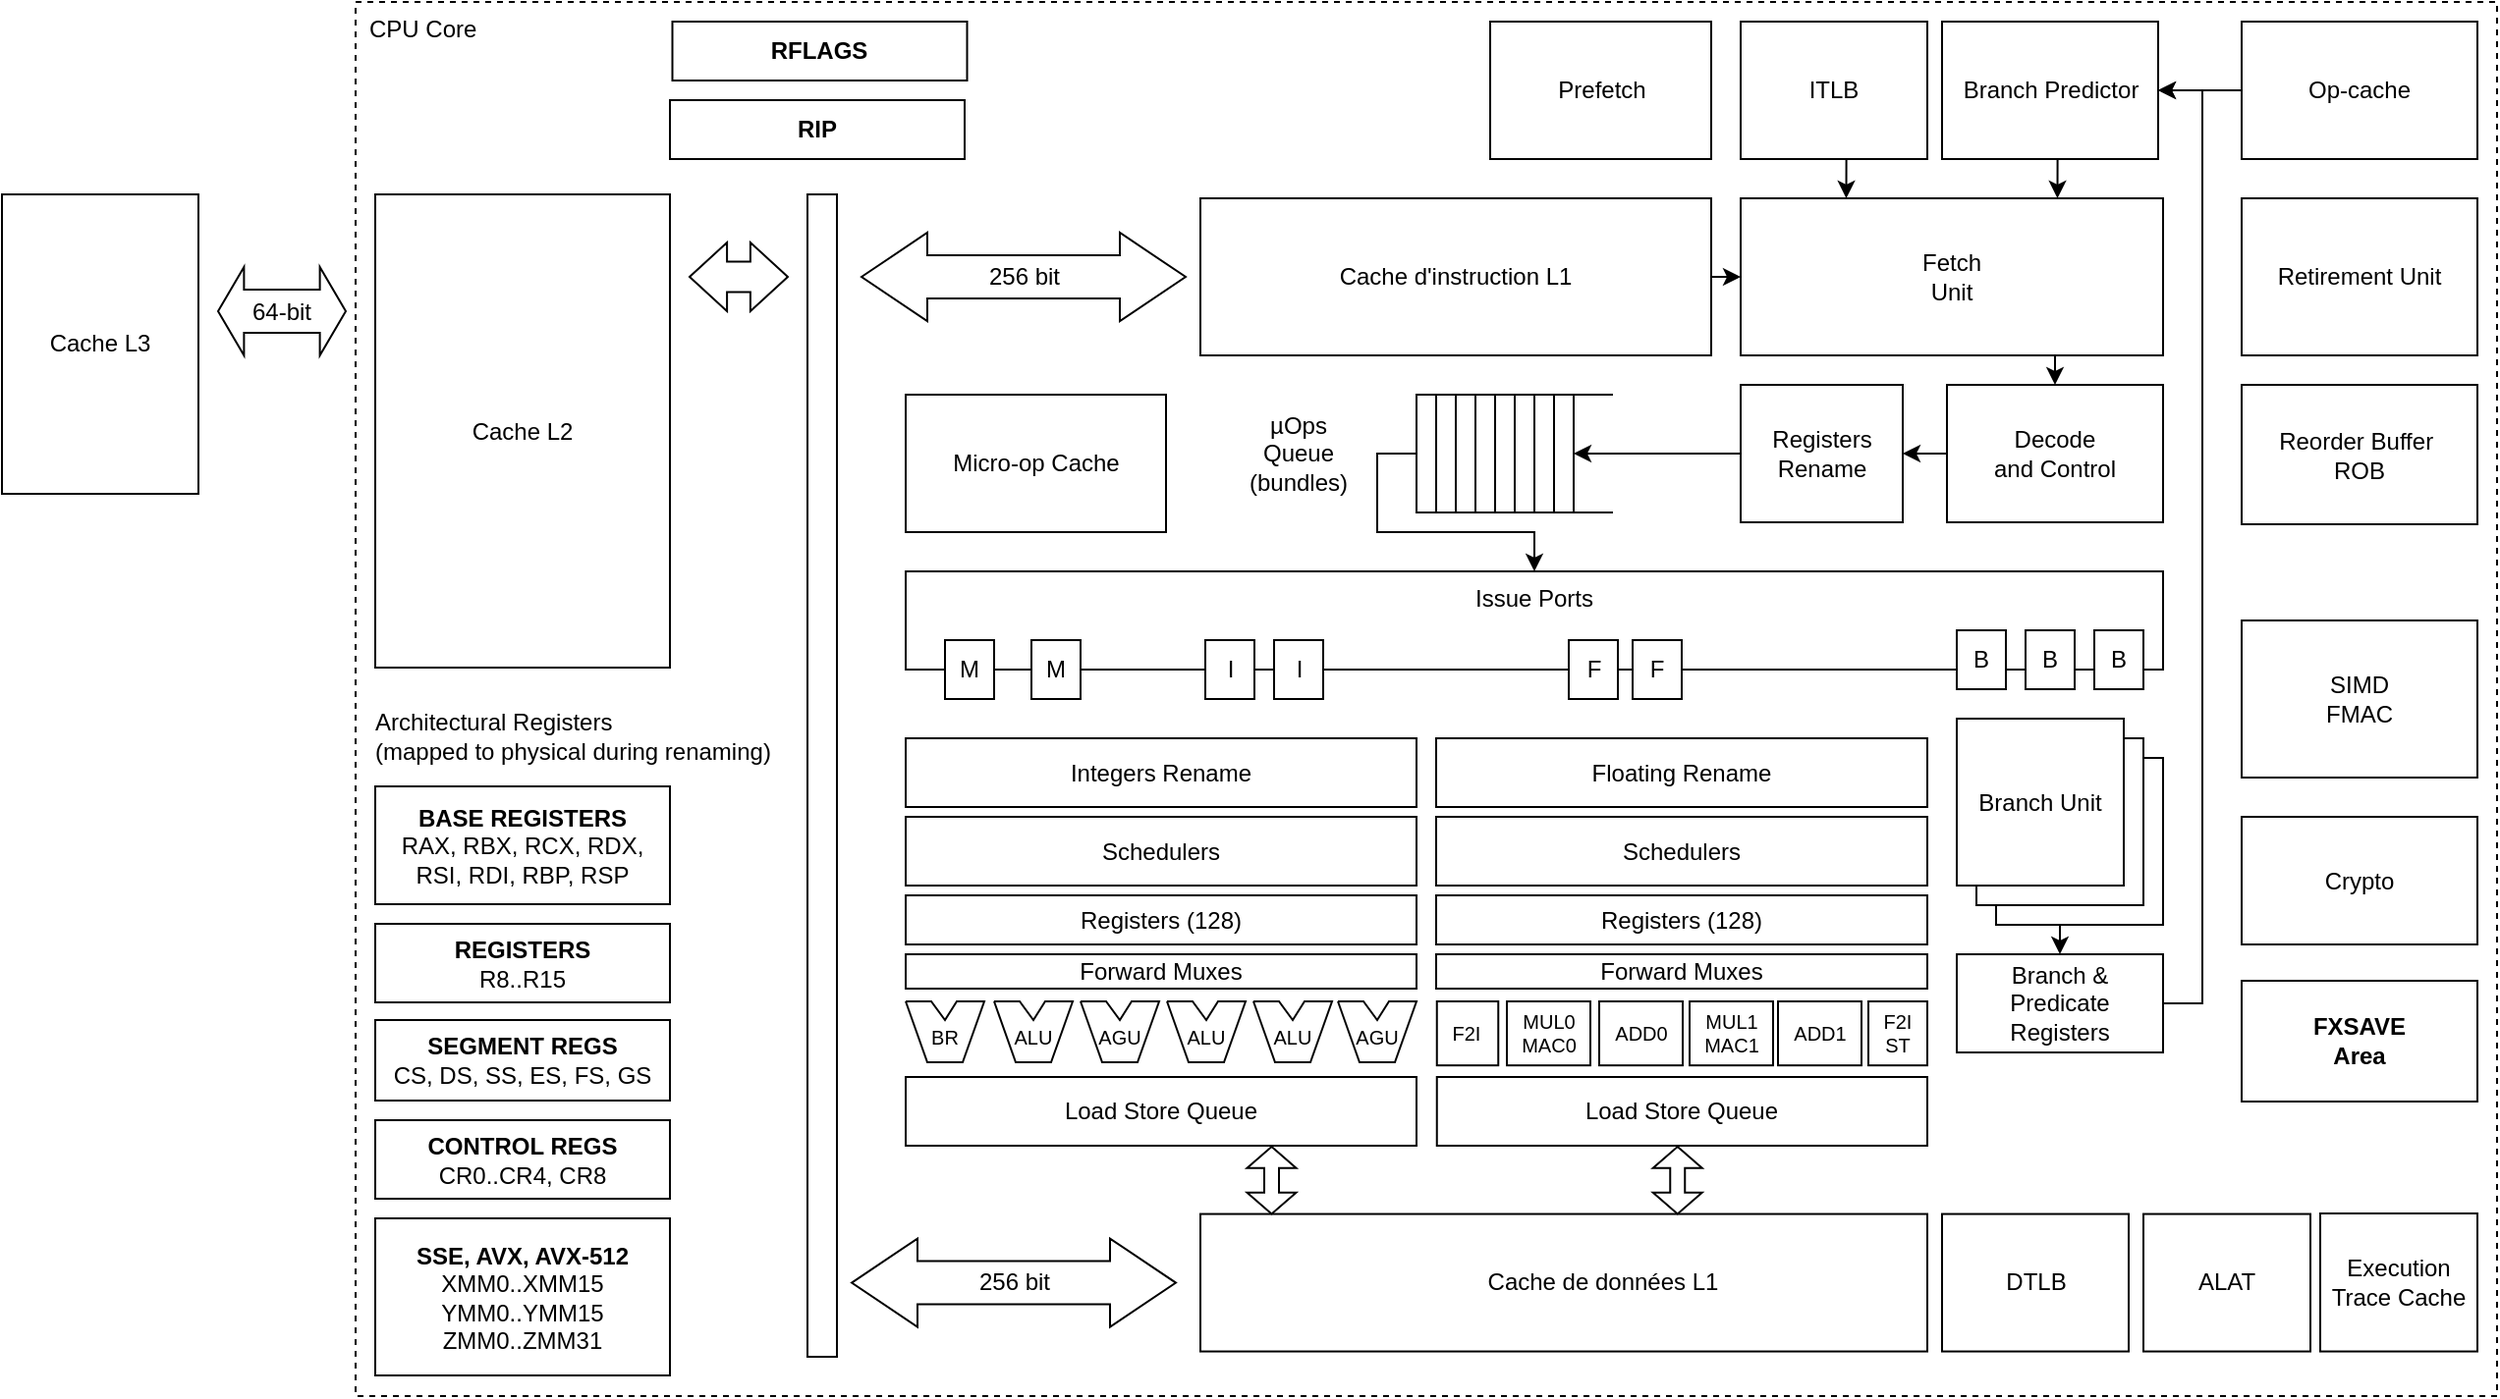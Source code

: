 <mxfile version="22.1.16" type="device">
  <diagram name="Page-1" id="zro0emLVEmSirTkZk-wk">
    <mxGraphModel dx="4234" dy="1686" grid="1" gridSize="10" guides="1" tooltips="1" connect="1" arrows="1" fold="1" page="1" pageScale="1" pageWidth="1400" pageHeight="730" math="0" shadow="0">
      <root>
        <mxCell id="0" />
        <mxCell id="1" parent="0" />
        <mxCell id="pZcMMnkivcK33c107RNE-1" value="CPU Core" style="rounded=0;whiteSpace=wrap;html=1;fillColor=none;dashed=1;align=left;verticalAlign=top;spacingLeft=5;" parent="1" vertex="1">
          <mxGeometry x="-2600" y="-720" width="1090" height="710" as="geometry" />
        </mxCell>
        <mxCell id="pZcMMnkivcK33c107RNE-2" style="edgeStyle=orthogonalEdgeStyle;rounded=0;orthogonalLoop=1;jettySize=auto;html=1;exitX=0.25;exitY=1;exitDx=0;exitDy=0;entryX=0.5;entryY=0;entryDx=0;entryDy=0;" parent="1" source="pZcMMnkivcK33c107RNE-3" target="pZcMMnkivcK33c107RNE-30" edge="1">
          <mxGeometry relative="1" as="geometry" />
        </mxCell>
        <mxCell id="pZcMMnkivcK33c107RNE-3" value="Branch Unit" style="rounded=0;whiteSpace=wrap;html=1;" parent="1" vertex="1">
          <mxGeometry x="-1765" y="-335" width="85" height="85" as="geometry" />
        </mxCell>
        <mxCell id="pZcMMnkivcK33c107RNE-4" value="Branch Unit" style="rounded=0;whiteSpace=wrap;html=1;" parent="1" vertex="1">
          <mxGeometry x="-1775" y="-345" width="85" height="85" as="geometry" />
        </mxCell>
        <mxCell id="pZcMMnkivcK33c107RNE-5" value="&lt;b&gt;BASE REGISTERS&lt;/b&gt;&lt;br&gt;RAX, RBX, RCX, RDX, &lt;br&gt;RSI, RDI, RBP, RSP" style="rounded=0;whiteSpace=wrap;html=1;" parent="1" vertex="1">
          <mxGeometry x="-2590" y="-320.5" width="150" height="60" as="geometry" />
        </mxCell>
        <mxCell id="pZcMMnkivcK33c107RNE-6" value="&lt;b&gt;REGISTERS&lt;/b&gt;&lt;br&gt;R8..R15" style="rounded=0;whiteSpace=wrap;html=1;" parent="1" vertex="1">
          <mxGeometry x="-2590" y="-250.5" width="150" height="40" as="geometry" />
        </mxCell>
        <mxCell id="pZcMMnkivcK33c107RNE-7" value="&lt;b&gt;SEGMENT REGS&lt;/b&gt;&lt;br&gt;CS, DS, SS, ES, FS, GS" style="rounded=0;whiteSpace=wrap;html=1;" parent="1" vertex="1">
          <mxGeometry x="-2590" y="-201.5" width="150" height="41" as="geometry" />
        </mxCell>
        <mxCell id="pZcMMnkivcK33c107RNE-8" value="&lt;b&gt;CONTROL REGS&lt;/b&gt;&lt;br&gt;CR0..CR4, CR8" style="rounded=0;whiteSpace=wrap;html=1;" parent="1" vertex="1">
          <mxGeometry x="-2590" y="-150.5" width="150" height="40" as="geometry" />
        </mxCell>
        <mxCell id="pZcMMnkivcK33c107RNE-9" value="&lt;b&gt;RIP&lt;br&gt;&lt;/b&gt;" style="rounded=0;whiteSpace=wrap;html=1;" parent="1" vertex="1">
          <mxGeometry x="-2440" y="-670" width="150" height="30" as="geometry" />
        </mxCell>
        <mxCell id="pZcMMnkivcK33c107RNE-10" value="&lt;b&gt;RFLAGS&lt;br&gt;&lt;/b&gt;" style="rounded=0;whiteSpace=wrap;html=1;" parent="1" vertex="1">
          <mxGeometry x="-2438.75" y="-710" width="150" height="30" as="geometry" />
        </mxCell>
        <mxCell id="pZcMMnkivcK33c107RNE-11" value="256 bit" style="shape=doubleArrow;whiteSpace=wrap;html=1;arrowWidth=0.49;arrowSize=0.203;" parent="1" vertex="1">
          <mxGeometry x="-2342.5" y="-602.5" width="165" height="45" as="geometry" />
        </mxCell>
        <mxCell id="pZcMMnkivcK33c107RNE-12" style="edgeStyle=orthogonalEdgeStyle;rounded=0;orthogonalLoop=1;jettySize=auto;html=1;exitX=1;exitY=0.5;exitDx=0;exitDy=0;entryX=0;entryY=0.5;entryDx=0;entryDy=0;" parent="1" source="pZcMMnkivcK33c107RNE-13" target="pZcMMnkivcK33c107RNE-18" edge="1">
          <mxGeometry relative="1" as="geometry" />
        </mxCell>
        <mxCell id="pZcMMnkivcK33c107RNE-13" value="Cache d&#39;instruction L1" style="rounded=0;whiteSpace=wrap;html=1;" parent="1" vertex="1">
          <mxGeometry x="-2170" y="-620" width="260" height="80" as="geometry" />
        </mxCell>
        <mxCell id="pZcMMnkivcK33c107RNE-14" value="Cache L2" style="rounded=0;whiteSpace=wrap;html=1;" parent="1" vertex="1">
          <mxGeometry x="-2590" y="-622" width="150" height="241" as="geometry" />
        </mxCell>
        <mxCell id="pZcMMnkivcK33c107RNE-15" value="&lt;blockquote style=&quot;margin: 0 0 0 40px; border: none; padding: 0px;&quot;&gt;Cache de données L1&lt;/blockquote&gt;" style="rounded=0;whiteSpace=wrap;html=1;" parent="1" vertex="1">
          <mxGeometry x="-2170" y="-102.72" width="370" height="70" as="geometry" />
        </mxCell>
        <mxCell id="pZcMMnkivcK33c107RNE-16" value="ALAT" style="rounded=0;whiteSpace=wrap;html=1;" parent="1" vertex="1">
          <mxGeometry x="-1690" y="-102.72" width="85" height="70" as="geometry" />
        </mxCell>
        <mxCell id="pZcMMnkivcK33c107RNE-17" style="edgeStyle=orthogonalEdgeStyle;rounded=0;orthogonalLoop=1;jettySize=auto;html=1;exitX=0.75;exitY=1;exitDx=0;exitDy=0;entryX=0.5;entryY=0;entryDx=0;entryDy=0;" parent="1" source="pZcMMnkivcK33c107RNE-18" target="pZcMMnkivcK33c107RNE-28" edge="1">
          <mxGeometry relative="1" as="geometry" />
        </mxCell>
        <mxCell id="pZcMMnkivcK33c107RNE-18" value="Fetch&lt;br&gt;Unit" style="rounded=0;whiteSpace=wrap;html=1;" parent="1" vertex="1">
          <mxGeometry x="-1895" y="-620" width="215" height="80" as="geometry" />
        </mxCell>
        <mxCell id="pZcMMnkivcK33c107RNE-19" style="edgeStyle=orthogonalEdgeStyle;rounded=0;orthogonalLoop=1;jettySize=auto;html=1;exitX=0.5;exitY=1;exitDx=0;exitDy=0;entryX=0.75;entryY=0;entryDx=0;entryDy=0;" parent="1" source="pZcMMnkivcK33c107RNE-20" target="pZcMMnkivcK33c107RNE-18" edge="1">
          <mxGeometry relative="1" as="geometry" />
        </mxCell>
        <mxCell id="pZcMMnkivcK33c107RNE-20" value="Branch Predictor" style="rounded=0;whiteSpace=wrap;html=1;" parent="1" vertex="1">
          <mxGeometry x="-1792.5" y="-710" width="110" height="70" as="geometry" />
        </mxCell>
        <mxCell id="pZcMMnkivcK33c107RNE-21" value="Cache L3" style="rounded=0;whiteSpace=wrap;html=1;" parent="1" vertex="1">
          <mxGeometry x="-2780" y="-622" width="100" height="152.5" as="geometry" />
        </mxCell>
        <mxCell id="pZcMMnkivcK33c107RNE-22" value="Branch Unit" style="rounded=0;whiteSpace=wrap;html=1;" parent="1" vertex="1">
          <mxGeometry x="-1785" y="-355" width="85" height="85" as="geometry" />
        </mxCell>
        <mxCell id="pZcMMnkivcK33c107RNE-23" value="Issue Ports" style="rounded=0;whiteSpace=wrap;html=1;verticalAlign=top;" parent="1" vertex="1">
          <mxGeometry x="-2320" y="-430" width="640" height="50" as="geometry" />
        </mxCell>
        <mxCell id="pZcMMnkivcK33c107RNE-24" style="edgeStyle=orthogonalEdgeStyle;rounded=0;orthogonalLoop=1;jettySize=auto;html=1;exitX=0.5;exitY=1;exitDx=0;exitDy=0;entryX=0.25;entryY=0;entryDx=0;entryDy=0;" parent="1" source="pZcMMnkivcK33c107RNE-25" target="pZcMMnkivcK33c107RNE-18" edge="1">
          <mxGeometry relative="1" as="geometry" />
        </mxCell>
        <mxCell id="pZcMMnkivcK33c107RNE-25" value="ITLB" style="rounded=0;whiteSpace=wrap;html=1;" parent="1" vertex="1">
          <mxGeometry x="-1895" y="-710" width="95" height="70" as="geometry" />
        </mxCell>
        <mxCell id="pZcMMnkivcK33c107RNE-26" style="edgeStyle=orthogonalEdgeStyle;rounded=0;orthogonalLoop=1;jettySize=auto;html=1;exitX=0;exitY=0.5;exitDx=0;exitDy=0;entryX=1;entryY=0.5;entryDx=0;entryDy=0;" parent="1" source="pZcMMnkivcK33c107RNE-54" target="pZcMMnkivcK33c107RNE-50" edge="1">
          <mxGeometry relative="1" as="geometry" />
        </mxCell>
        <mxCell id="pZcMMnkivcK33c107RNE-27" style="edgeStyle=orthogonalEdgeStyle;rounded=0;orthogonalLoop=1;jettySize=auto;html=1;exitX=0;exitY=0.5;exitDx=0;exitDy=0;entryX=1;entryY=0.5;entryDx=0;entryDy=0;" parent="1" source="pZcMMnkivcK33c107RNE-28" target="pZcMMnkivcK33c107RNE-54" edge="1">
          <mxGeometry relative="1" as="geometry" />
        </mxCell>
        <mxCell id="pZcMMnkivcK33c107RNE-28" value="Decode&lt;br&gt;and Control" style="rounded=0;whiteSpace=wrap;html=1;" parent="1" vertex="1">
          <mxGeometry x="-1790" y="-525" width="110" height="70" as="geometry" />
        </mxCell>
        <mxCell id="pZcMMnkivcK33c107RNE-29" style="edgeStyle=orthogonalEdgeStyle;rounded=0;orthogonalLoop=1;jettySize=auto;html=1;exitX=1;exitY=0.5;exitDx=0;exitDy=0;entryX=1;entryY=0.5;entryDx=0;entryDy=0;" parent="1" source="pZcMMnkivcK33c107RNE-30" target="pZcMMnkivcK33c107RNE-20" edge="1">
          <mxGeometry relative="1" as="geometry" />
        </mxCell>
        <mxCell id="pZcMMnkivcK33c107RNE-30" value="Branch &amp;amp; Predicate&lt;br&gt;Registers" style="rounded=0;whiteSpace=wrap;html=1;" parent="1" vertex="1">
          <mxGeometry x="-1785" y="-235" width="105" height="50" as="geometry" />
        </mxCell>
        <mxCell id="pZcMMnkivcK33c107RNE-31" value="B" style="rounded=0;whiteSpace=wrap;html=1;" parent="1" vertex="1">
          <mxGeometry x="-1785" y="-400" width="25" height="30" as="geometry" />
        </mxCell>
        <mxCell id="pZcMMnkivcK33c107RNE-32" value="B" style="rounded=0;whiteSpace=wrap;html=1;" parent="1" vertex="1">
          <mxGeometry x="-1750" y="-400" width="25" height="30" as="geometry" />
        </mxCell>
        <mxCell id="pZcMMnkivcK33c107RNE-33" value="B" style="rounded=0;whiteSpace=wrap;html=1;" parent="1" vertex="1">
          <mxGeometry x="-1715" y="-400" width="25" height="30" as="geometry" />
        </mxCell>
        <mxCell id="pZcMMnkivcK33c107RNE-34" value="M" style="rounded=0;whiteSpace=wrap;html=1;" parent="1" vertex="1">
          <mxGeometry x="-2300" y="-395" width="25" height="30" as="geometry" />
        </mxCell>
        <mxCell id="pZcMMnkivcK33c107RNE-35" value="M" style="rounded=0;whiteSpace=wrap;html=1;" parent="1" vertex="1">
          <mxGeometry x="-2256" y="-395" width="25" height="30" as="geometry" />
        </mxCell>
        <mxCell id="pZcMMnkivcK33c107RNE-36" value="I" style="rounded=0;whiteSpace=wrap;html=1;" parent="1" vertex="1">
          <mxGeometry x="-2167.5" y="-395" width="25" height="30" as="geometry" />
        </mxCell>
        <mxCell id="pZcMMnkivcK33c107RNE-37" value="I" style="rounded=0;whiteSpace=wrap;html=1;" parent="1" vertex="1">
          <mxGeometry x="-2132.5" y="-395" width="25" height="30" as="geometry" />
        </mxCell>
        <mxCell id="pZcMMnkivcK33c107RNE-38" value="F" style="rounded=0;whiteSpace=wrap;html=1;" parent="1" vertex="1">
          <mxGeometry x="-1982.5" y="-395" width="25" height="30" as="geometry" />
        </mxCell>
        <mxCell id="pZcMMnkivcK33c107RNE-39" value="F" style="rounded=0;whiteSpace=wrap;html=1;" parent="1" vertex="1">
          <mxGeometry x="-1950" y="-395" width="25" height="30" as="geometry" />
        </mxCell>
        <mxCell id="pZcMMnkivcK33c107RNE-40" value="64-bit" style="shape=doubleArrow;whiteSpace=wrap;html=1;arrowWidth=0.49;arrowSize=0.203;" parent="1" vertex="1">
          <mxGeometry x="-2670" y="-585" width="65" height="45" as="geometry" />
        </mxCell>
        <mxCell id="pZcMMnkivcK33c107RNE-41" value="&lt;b&gt;FXSAVE&lt;br&gt;Area&lt;br&gt;&lt;/b&gt;" style="rounded=0;whiteSpace=wrap;html=1;" parent="1" vertex="1">
          <mxGeometry x="-1640" y="-221.5" width="120" height="61.5" as="geometry" />
        </mxCell>
        <mxCell id="pZcMMnkivcK33c107RNE-42" value="" style="group" parent="1" vertex="1" connectable="0">
          <mxGeometry x="-2060" y="-520" width="80" height="60" as="geometry" />
        </mxCell>
        <mxCell id="pZcMMnkivcK33c107RNE-43" value="" style="rounded=0;whiteSpace=wrap;html=1;" parent="pZcMMnkivcK33c107RNE-42" vertex="1">
          <mxGeometry width="10" height="60" as="geometry" />
        </mxCell>
        <mxCell id="pZcMMnkivcK33c107RNE-44" value="" style="rounded=0;whiteSpace=wrap;html=1;" parent="pZcMMnkivcK33c107RNE-42" vertex="1">
          <mxGeometry x="10" width="10" height="60" as="geometry" />
        </mxCell>
        <mxCell id="pZcMMnkivcK33c107RNE-45" value="" style="rounded=0;whiteSpace=wrap;html=1;" parent="pZcMMnkivcK33c107RNE-42" vertex="1">
          <mxGeometry x="20" width="10" height="60" as="geometry" />
        </mxCell>
        <mxCell id="pZcMMnkivcK33c107RNE-46" value="" style="rounded=0;whiteSpace=wrap;html=1;" parent="pZcMMnkivcK33c107RNE-42" vertex="1">
          <mxGeometry x="30" width="10" height="60" as="geometry" />
        </mxCell>
        <mxCell id="pZcMMnkivcK33c107RNE-47" value="" style="rounded=0;whiteSpace=wrap;html=1;" parent="pZcMMnkivcK33c107RNE-42" vertex="1">
          <mxGeometry x="40" width="10" height="60" as="geometry" />
        </mxCell>
        <mxCell id="pZcMMnkivcK33c107RNE-48" value="" style="rounded=0;whiteSpace=wrap;html=1;" parent="pZcMMnkivcK33c107RNE-42" vertex="1">
          <mxGeometry x="50" width="10" height="60" as="geometry" />
        </mxCell>
        <mxCell id="pZcMMnkivcK33c107RNE-49" value="" style="rounded=0;whiteSpace=wrap;html=1;" parent="pZcMMnkivcK33c107RNE-42" vertex="1">
          <mxGeometry x="60" width="10" height="60" as="geometry" />
        </mxCell>
        <mxCell id="pZcMMnkivcK33c107RNE-50" value="" style="rounded=0;whiteSpace=wrap;html=1;" parent="pZcMMnkivcK33c107RNE-42" vertex="1">
          <mxGeometry x="70" width="10" height="60" as="geometry" />
        </mxCell>
        <mxCell id="pZcMMnkivcK33c107RNE-51" value="" style="endArrow=none;html=1;rounded=0;entryX=1;entryY=0;entryDx=0;entryDy=0;" parent="1" target="pZcMMnkivcK33c107RNE-50" edge="1">
          <mxGeometry width="50" height="50" relative="1" as="geometry">
            <mxPoint x="-1960" y="-520" as="sourcePoint" />
            <mxPoint x="-1880" y="-450" as="targetPoint" />
          </mxGeometry>
        </mxCell>
        <mxCell id="pZcMMnkivcK33c107RNE-52" value="" style="endArrow=none;html=1;rounded=0;entryX=1;entryY=0;entryDx=0;entryDy=0;" parent="1" edge="1">
          <mxGeometry width="50" height="50" relative="1" as="geometry">
            <mxPoint x="-1960" y="-460" as="sourcePoint" />
            <mxPoint x="-1980" y="-460" as="targetPoint" />
          </mxGeometry>
        </mxCell>
        <mxCell id="pZcMMnkivcK33c107RNE-53" value="µOps Queue&lt;br&gt;(bundles)" style="text;strokeColor=none;align=center;fillColor=none;html=1;verticalAlign=middle;whiteSpace=wrap;rounded=0;" parent="1" vertex="1">
          <mxGeometry x="-2150" y="-520" width="60" height="60" as="geometry" />
        </mxCell>
        <mxCell id="pZcMMnkivcK33c107RNE-54" value="Registers&lt;br&gt;Rename" style="rounded=0;whiteSpace=wrap;html=1;" parent="1" vertex="1">
          <mxGeometry x="-1895" y="-525" width="82.5" height="70" as="geometry" />
        </mxCell>
        <mxCell id="pZcMMnkivcK33c107RNE-55" style="edgeStyle=orthogonalEdgeStyle;rounded=0;orthogonalLoop=1;jettySize=auto;html=1;exitX=0;exitY=0.5;exitDx=0;exitDy=0;entryX=0.5;entryY=0;entryDx=0;entryDy=0;" parent="1" source="pZcMMnkivcK33c107RNE-43" target="pZcMMnkivcK33c107RNE-23" edge="1">
          <mxGeometry relative="1" as="geometry">
            <Array as="points">
              <mxPoint x="-2080" y="-490" />
              <mxPoint x="-2080" y="-450" />
              <mxPoint x="-2000" y="-450" />
            </Array>
          </mxGeometry>
        </mxCell>
        <mxCell id="pZcMMnkivcK33c107RNE-56" style="edgeStyle=orthogonalEdgeStyle;rounded=0;orthogonalLoop=1;jettySize=auto;html=1;exitX=0;exitY=0.5;exitDx=0;exitDy=0;entryX=1;entryY=0.5;entryDx=0;entryDy=0;" parent="1" source="pZcMMnkivcK33c107RNE-57" target="pZcMMnkivcK33c107RNE-20" edge="1">
          <mxGeometry relative="1" as="geometry" />
        </mxCell>
        <mxCell id="pZcMMnkivcK33c107RNE-57" value="Op-cache" style="rounded=0;whiteSpace=wrap;html=1;" parent="1" vertex="1">
          <mxGeometry x="-1640" y="-710" width="120" height="70" as="geometry" />
        </mxCell>
        <mxCell id="pZcMMnkivcK33c107RNE-58" value="Integers Rename" style="rounded=0;whiteSpace=wrap;html=1;" parent="1" vertex="1">
          <mxGeometry x="-2320" y="-345" width="260" height="35" as="geometry" />
        </mxCell>
        <mxCell id="pZcMMnkivcK33c107RNE-59" value="Schedulers" style="rounded=0;whiteSpace=wrap;html=1;" parent="1" vertex="1">
          <mxGeometry x="-2320" y="-305" width="260" height="35" as="geometry" />
        </mxCell>
        <mxCell id="pZcMMnkivcK33c107RNE-60" value="Registers (128)" style="rounded=0;whiteSpace=wrap;html=1;" parent="1" vertex="1">
          <mxGeometry x="-2320" y="-265" width="260" height="25" as="geometry" />
        </mxCell>
        <mxCell id="pZcMMnkivcK33c107RNE-61" value="Forward Muxes" style="rounded=0;whiteSpace=wrap;html=1;" parent="1" vertex="1">
          <mxGeometry x="-2320" y="-235" width="260" height="17.5" as="geometry" />
        </mxCell>
        <mxCell id="pZcMMnkivcK33c107RNE-63" value="Load Store Queue" style="rounded=0;whiteSpace=wrap;html=1;" parent="1" vertex="1">
          <mxGeometry x="-2320" y="-172.5" width="260" height="35" as="geometry" />
        </mxCell>
        <mxCell id="pZcMMnkivcK33c107RNE-64" value="256 bit" style="shape=doubleArrow;whiteSpace=wrap;html=1;arrowWidth=0.49;arrowSize=0.203;" parent="1" vertex="1">
          <mxGeometry x="-2347.5" y="-90.22" width="165" height="45" as="geometry" />
        </mxCell>
        <mxCell id="pZcMMnkivcK33c107RNE-65" value="MUL0&lt;br style=&quot;font-size: 10px;&quot;&gt;MAC0" style="rounded=0;whiteSpace=wrap;html=1;fontSize=10;" parent="1" vertex="1">
          <mxGeometry x="-2014" y="-211" width="42.5" height="32.59" as="geometry" />
        </mxCell>
        <mxCell id="pZcMMnkivcK33c107RNE-66" value="Floating Rename" style="rounded=0;whiteSpace=wrap;html=1;" parent="1" vertex="1">
          <mxGeometry x="-2050" y="-345" width="250" height="35" as="geometry" />
        </mxCell>
        <mxCell id="pZcMMnkivcK33c107RNE-67" value="Schedulers" style="rounded=0;whiteSpace=wrap;html=1;" parent="1" vertex="1">
          <mxGeometry x="-2050" y="-305" width="250" height="35" as="geometry" />
        </mxCell>
        <mxCell id="pZcMMnkivcK33c107RNE-68" value="Registers (128)" style="rounded=0;whiteSpace=wrap;html=1;" parent="1" vertex="1">
          <mxGeometry x="-2050" y="-265" width="250" height="25" as="geometry" />
        </mxCell>
        <mxCell id="pZcMMnkivcK33c107RNE-69" value="Forward Muxes" style="rounded=0;whiteSpace=wrap;html=1;" parent="1" vertex="1">
          <mxGeometry x="-2050" y="-235" width="250" height="17.5" as="geometry" />
        </mxCell>
        <mxCell id="pZcMMnkivcK33c107RNE-70" value="ADD0" style="rounded=0;whiteSpace=wrap;html=1;fontSize=10;" parent="1" vertex="1">
          <mxGeometry x="-1967" y="-211" width="42.5" height="32.59" as="geometry" />
        </mxCell>
        <mxCell id="pZcMMnkivcK33c107RNE-71" value="MUL1&lt;br style=&quot;font-size: 10px;&quot;&gt;MAC1" style="rounded=0;whiteSpace=wrap;html=1;fontSize=10;" parent="1" vertex="1">
          <mxGeometry x="-1921" y="-211" width="42.5" height="32.59" as="geometry" />
        </mxCell>
        <mxCell id="pZcMMnkivcK33c107RNE-72" value="ADD1" style="rounded=0;whiteSpace=wrap;html=1;fontSize=10;" parent="1" vertex="1">
          <mxGeometry x="-1876" y="-211" width="42.5" height="32.59" as="geometry" />
        </mxCell>
        <mxCell id="pZcMMnkivcK33c107RNE-73" value="F2I&lt;br style=&quot;font-size: 10px;&quot;&gt;ST" style="rounded=0;whiteSpace=wrap;html=1;fontSize=10;" parent="1" vertex="1">
          <mxGeometry x="-1830" y="-211" width="30" height="32.59" as="geometry" />
        </mxCell>
        <mxCell id="pZcMMnkivcK33c107RNE-74" value="F2I" style="rounded=0;whiteSpace=wrap;html=1;fontSize=10;" parent="1" vertex="1">
          <mxGeometry x="-2049.62" y="-211" width="31.25" height="32.59" as="geometry" />
        </mxCell>
        <mxCell id="pZcMMnkivcK33c107RNE-76" value="Load Store Queue" style="rounded=0;whiteSpace=wrap;html=1;" parent="1" vertex="1">
          <mxGeometry x="-2049.62" y="-172.5" width="249.62" height="35" as="geometry" />
        </mxCell>
        <mxCell id="pZcMMnkivcK33c107RNE-77" value="" style="group" parent="1" vertex="1" connectable="0">
          <mxGeometry x="-2100" y="-211" width="40" height="31" as="geometry" />
        </mxCell>
        <mxCell id="pZcMMnkivcK33c107RNE-78" value="" style="endArrow=none;html=1;rounded=0;" parent="pZcMMnkivcK33c107RNE-77" edge="1">
          <mxGeometry width="50" height="50" relative="1" as="geometry">
            <mxPoint as="sourcePoint" />
            <mxPoint as="targetPoint" />
            <Array as="points">
              <mxPoint x="11" y="31" />
              <mxPoint x="29" y="31" />
              <mxPoint x="40" />
              <mxPoint x="26" />
              <mxPoint x="20" y="9.538" />
              <mxPoint x="13" />
            </Array>
          </mxGeometry>
        </mxCell>
        <mxCell id="pZcMMnkivcK33c107RNE-79" value="AGU" style="text;strokeColor=none;align=center;fillColor=none;html=1;verticalAlign=middle;whiteSpace=wrap;rounded=0;fontSize=10;" parent="pZcMMnkivcK33c107RNE-77" vertex="1">
          <mxGeometry y="5.962" width="40" height="23.846" as="geometry" />
        </mxCell>
        <mxCell id="pZcMMnkivcK33c107RNE-80" value="" style="group" parent="1" vertex="1" connectable="0">
          <mxGeometry x="-2143" y="-211" width="40" height="31" as="geometry" />
        </mxCell>
        <mxCell id="pZcMMnkivcK33c107RNE-81" value="" style="endArrow=none;html=1;rounded=0;" parent="pZcMMnkivcK33c107RNE-80" edge="1">
          <mxGeometry width="50" height="50" relative="1" as="geometry">
            <mxPoint as="sourcePoint" />
            <mxPoint as="targetPoint" />
            <Array as="points">
              <mxPoint x="11" y="31" />
              <mxPoint x="29" y="31" />
              <mxPoint x="40" />
              <mxPoint x="26" />
              <mxPoint x="20" y="9.538" />
              <mxPoint x="13" />
            </Array>
          </mxGeometry>
        </mxCell>
        <mxCell id="pZcMMnkivcK33c107RNE-82" value="ALU" style="text;strokeColor=none;align=center;fillColor=none;html=1;verticalAlign=middle;whiteSpace=wrap;rounded=0;fontSize=10;" parent="pZcMMnkivcK33c107RNE-80" vertex="1">
          <mxGeometry y="5.962" width="40" height="23.846" as="geometry" />
        </mxCell>
        <mxCell id="pZcMMnkivcK33c107RNE-83" value="" style="group" parent="1" vertex="1" connectable="0">
          <mxGeometry x="-2187" y="-211" width="40" height="31" as="geometry" />
        </mxCell>
        <mxCell id="pZcMMnkivcK33c107RNE-84" value="" style="endArrow=none;html=1;rounded=0;" parent="pZcMMnkivcK33c107RNE-83" edge="1">
          <mxGeometry width="50" height="50" relative="1" as="geometry">
            <mxPoint as="sourcePoint" />
            <mxPoint as="targetPoint" />
            <Array as="points">
              <mxPoint x="11" y="31" />
              <mxPoint x="29" y="31" />
              <mxPoint x="40" />
              <mxPoint x="26" />
              <mxPoint x="20" y="9.538" />
              <mxPoint x="13" />
            </Array>
          </mxGeometry>
        </mxCell>
        <mxCell id="pZcMMnkivcK33c107RNE-85" value="ALU" style="text;strokeColor=none;align=center;fillColor=none;html=1;verticalAlign=middle;whiteSpace=wrap;rounded=0;fontSize=10;" parent="pZcMMnkivcK33c107RNE-83" vertex="1">
          <mxGeometry y="5.962" width="40" height="23.846" as="geometry" />
        </mxCell>
        <mxCell id="pZcMMnkivcK33c107RNE-86" value="" style="group" parent="1" vertex="1" connectable="0">
          <mxGeometry x="-2231" y="-211" width="40" height="31" as="geometry" />
        </mxCell>
        <mxCell id="pZcMMnkivcK33c107RNE-87" value="" style="endArrow=none;html=1;rounded=0;" parent="pZcMMnkivcK33c107RNE-86" edge="1">
          <mxGeometry width="50" height="50" relative="1" as="geometry">
            <mxPoint as="sourcePoint" />
            <mxPoint as="targetPoint" />
            <Array as="points">
              <mxPoint x="11" y="31" />
              <mxPoint x="29" y="31" />
              <mxPoint x="40" />
              <mxPoint x="26" />
              <mxPoint x="20" y="9.538" />
              <mxPoint x="13" />
            </Array>
          </mxGeometry>
        </mxCell>
        <mxCell id="pZcMMnkivcK33c107RNE-88" value="AGU" style="text;strokeColor=none;align=center;fillColor=none;html=1;verticalAlign=middle;whiteSpace=wrap;rounded=0;fontSize=10;" parent="pZcMMnkivcK33c107RNE-86" vertex="1">
          <mxGeometry y="5.962" width="40" height="23.846" as="geometry" />
        </mxCell>
        <mxCell id="pZcMMnkivcK33c107RNE-89" value="" style="group" parent="1" vertex="1" connectable="0">
          <mxGeometry x="-2275" y="-211" width="40" height="31" as="geometry" />
        </mxCell>
        <mxCell id="pZcMMnkivcK33c107RNE-90" value="" style="endArrow=none;html=1;rounded=0;" parent="pZcMMnkivcK33c107RNE-89" edge="1">
          <mxGeometry width="50" height="50" relative="1" as="geometry">
            <mxPoint as="sourcePoint" />
            <mxPoint as="targetPoint" />
            <Array as="points">
              <mxPoint x="11" y="31" />
              <mxPoint x="29" y="31" />
              <mxPoint x="40" />
              <mxPoint x="26" />
              <mxPoint x="20" y="9.538" />
              <mxPoint x="13" />
            </Array>
          </mxGeometry>
        </mxCell>
        <mxCell id="pZcMMnkivcK33c107RNE-91" value="ALU" style="text;strokeColor=none;align=center;fillColor=none;html=1;verticalAlign=middle;whiteSpace=wrap;rounded=0;fontSize=10;" parent="pZcMMnkivcK33c107RNE-89" vertex="1">
          <mxGeometry y="5.962" width="40" height="23.846" as="geometry" />
        </mxCell>
        <mxCell id="pZcMMnkivcK33c107RNE-92" value="" style="group" parent="1" vertex="1" connectable="0">
          <mxGeometry x="-2320" y="-211" width="40" height="31" as="geometry" />
        </mxCell>
        <mxCell id="pZcMMnkivcK33c107RNE-93" value="" style="endArrow=none;html=1;rounded=0;" parent="pZcMMnkivcK33c107RNE-92" edge="1">
          <mxGeometry width="50" height="50" relative="1" as="geometry">
            <mxPoint as="sourcePoint" />
            <mxPoint as="targetPoint" />
            <Array as="points">
              <mxPoint x="11" y="31" />
              <mxPoint x="29" y="31" />
              <mxPoint x="40" />
              <mxPoint x="26" />
              <mxPoint x="20" y="9.538" />
              <mxPoint x="13" />
            </Array>
          </mxGeometry>
        </mxCell>
        <mxCell id="pZcMMnkivcK33c107RNE-94" value="BR" style="text;strokeColor=none;align=center;fillColor=none;html=1;verticalAlign=middle;whiteSpace=wrap;rounded=0;fontSize=10;" parent="pZcMMnkivcK33c107RNE-92" vertex="1">
          <mxGeometry y="5.962" width="40" height="23.846" as="geometry" />
        </mxCell>
        <mxCell id="pZcMMnkivcK33c107RNE-95" value="DTLB" style="rounded=0;whiteSpace=wrap;html=1;" parent="1" vertex="1">
          <mxGeometry x="-1792.5" y="-102.72" width="95" height="70" as="geometry" />
        </mxCell>
        <mxCell id="pZcMMnkivcK33c107RNE-96" value="Reorder Buffer&amp;nbsp;&lt;br&gt;ROB" style="rounded=0;whiteSpace=wrap;html=1;" parent="1" vertex="1">
          <mxGeometry x="-1640" y="-525" width="120" height="71" as="geometry" />
        </mxCell>
        <mxCell id="pZcMMnkivcK33c107RNE-97" value="Micro-op Cache" style="rounded=0;whiteSpace=wrap;html=1;" parent="1" vertex="1">
          <mxGeometry x="-2320" y="-520" width="132.5" height="70" as="geometry" />
        </mxCell>
        <mxCell id="pZcMMnkivcK33c107RNE-98" value="Retirement Unit" style="rounded=0;whiteSpace=wrap;html=1;" parent="1" vertex="1">
          <mxGeometry x="-1640" y="-620" width="120" height="80" as="geometry" />
        </mxCell>
        <mxCell id="pZcMMnkivcK33c107RNE-99" value="SIMD&lt;br&gt;FMAC" style="rounded=0;whiteSpace=wrap;html=1;" parent="1" vertex="1">
          <mxGeometry x="-1640" y="-405" width="120" height="80" as="geometry" />
        </mxCell>
        <mxCell id="pZcMMnkivcK33c107RNE-100" value="Crypto" style="rounded=0;whiteSpace=wrap;html=1;" parent="1" vertex="1">
          <mxGeometry x="-1640" y="-305" width="120" height="65" as="geometry" />
        </mxCell>
        <mxCell id="pZcMMnkivcK33c107RNE-101" value="&lt;b&gt;SSE, AVX, AVX-512&lt;/b&gt;&lt;br&gt;XMM0..XMM15&lt;br&gt;YMM0..YMM15&lt;br&gt;ZMM0..ZMM31" style="rounded=0;whiteSpace=wrap;html=1;" parent="1" vertex="1">
          <mxGeometry x="-2590" y="-100.5" width="150" height="80" as="geometry" />
        </mxCell>
        <mxCell id="pZcMMnkivcK33c107RNE-102" value="Prefetch" style="rounded=0;whiteSpace=wrap;html=1;" parent="1" vertex="1">
          <mxGeometry x="-2022.5" y="-710" width="112.5" height="70" as="geometry" />
        </mxCell>
        <mxCell id="pZcMMnkivcK33c107RNE-103" value="" style="rounded=0;whiteSpace=wrap;html=1;" parent="1" vertex="1">
          <mxGeometry x="-2370" y="-622" width="15" height="592" as="geometry" />
        </mxCell>
        <mxCell id="pZcMMnkivcK33c107RNE-109" value="" style="shape=doubleArrow;whiteSpace=wrap;html=1;arrowWidth=0.44;arrowSize=0.381;" parent="1" vertex="1">
          <mxGeometry x="-2430" y="-597.5" width="50" height="35" as="geometry" />
        </mxCell>
        <mxCell id="pZcMMnkivcK33c107RNE-110" value="Execution Trace Cache" style="rounded=0;whiteSpace=wrap;html=1;" parent="1" vertex="1">
          <mxGeometry x="-1600" y="-103" width="80" height="70.28" as="geometry" />
        </mxCell>
        <mxCell id="eegw_TRJUNISXivFOSzA-1" value="Architectural Registers&lt;br&gt;(mapped to physical during renaming)" style="text;strokeColor=none;align=left;fillColor=none;html=1;verticalAlign=middle;whiteSpace=wrap;rounded=0;" vertex="1" parent="1">
          <mxGeometry x="-2592" y="-368" width="209" height="43" as="geometry" />
        </mxCell>
        <mxCell id="eegw_TRJUNISXivFOSzA-2" style="edgeStyle=orthogonalEdgeStyle;rounded=0;orthogonalLoop=1;jettySize=auto;html=1;exitX=0.5;exitY=1;exitDx=0;exitDy=0;" edge="1" parent="1" source="pZcMMnkivcK33c107RNE-96" target="pZcMMnkivcK33c107RNE-96">
          <mxGeometry relative="1" as="geometry" />
        </mxCell>
        <mxCell id="eegw_TRJUNISXivFOSzA-3" value="" style="shape=doubleArrow;whiteSpace=wrap;html=1;arrowWidth=0.3;arrowSize=0.317;rotation=90;" vertex="1" parent="1">
          <mxGeometry x="-2150.87" y="-132.37" width="34.25" height="25" as="geometry" />
        </mxCell>
        <mxCell id="eegw_TRJUNISXivFOSzA-4" value="" style="shape=doubleArrow;whiteSpace=wrap;html=1;arrowWidth=0.3;arrowSize=0.317;rotation=90;" vertex="1" parent="1">
          <mxGeometry x="-1944.25" y="-132.37" width="34.25" height="25" as="geometry" />
        </mxCell>
      </root>
    </mxGraphModel>
  </diagram>
</mxfile>
